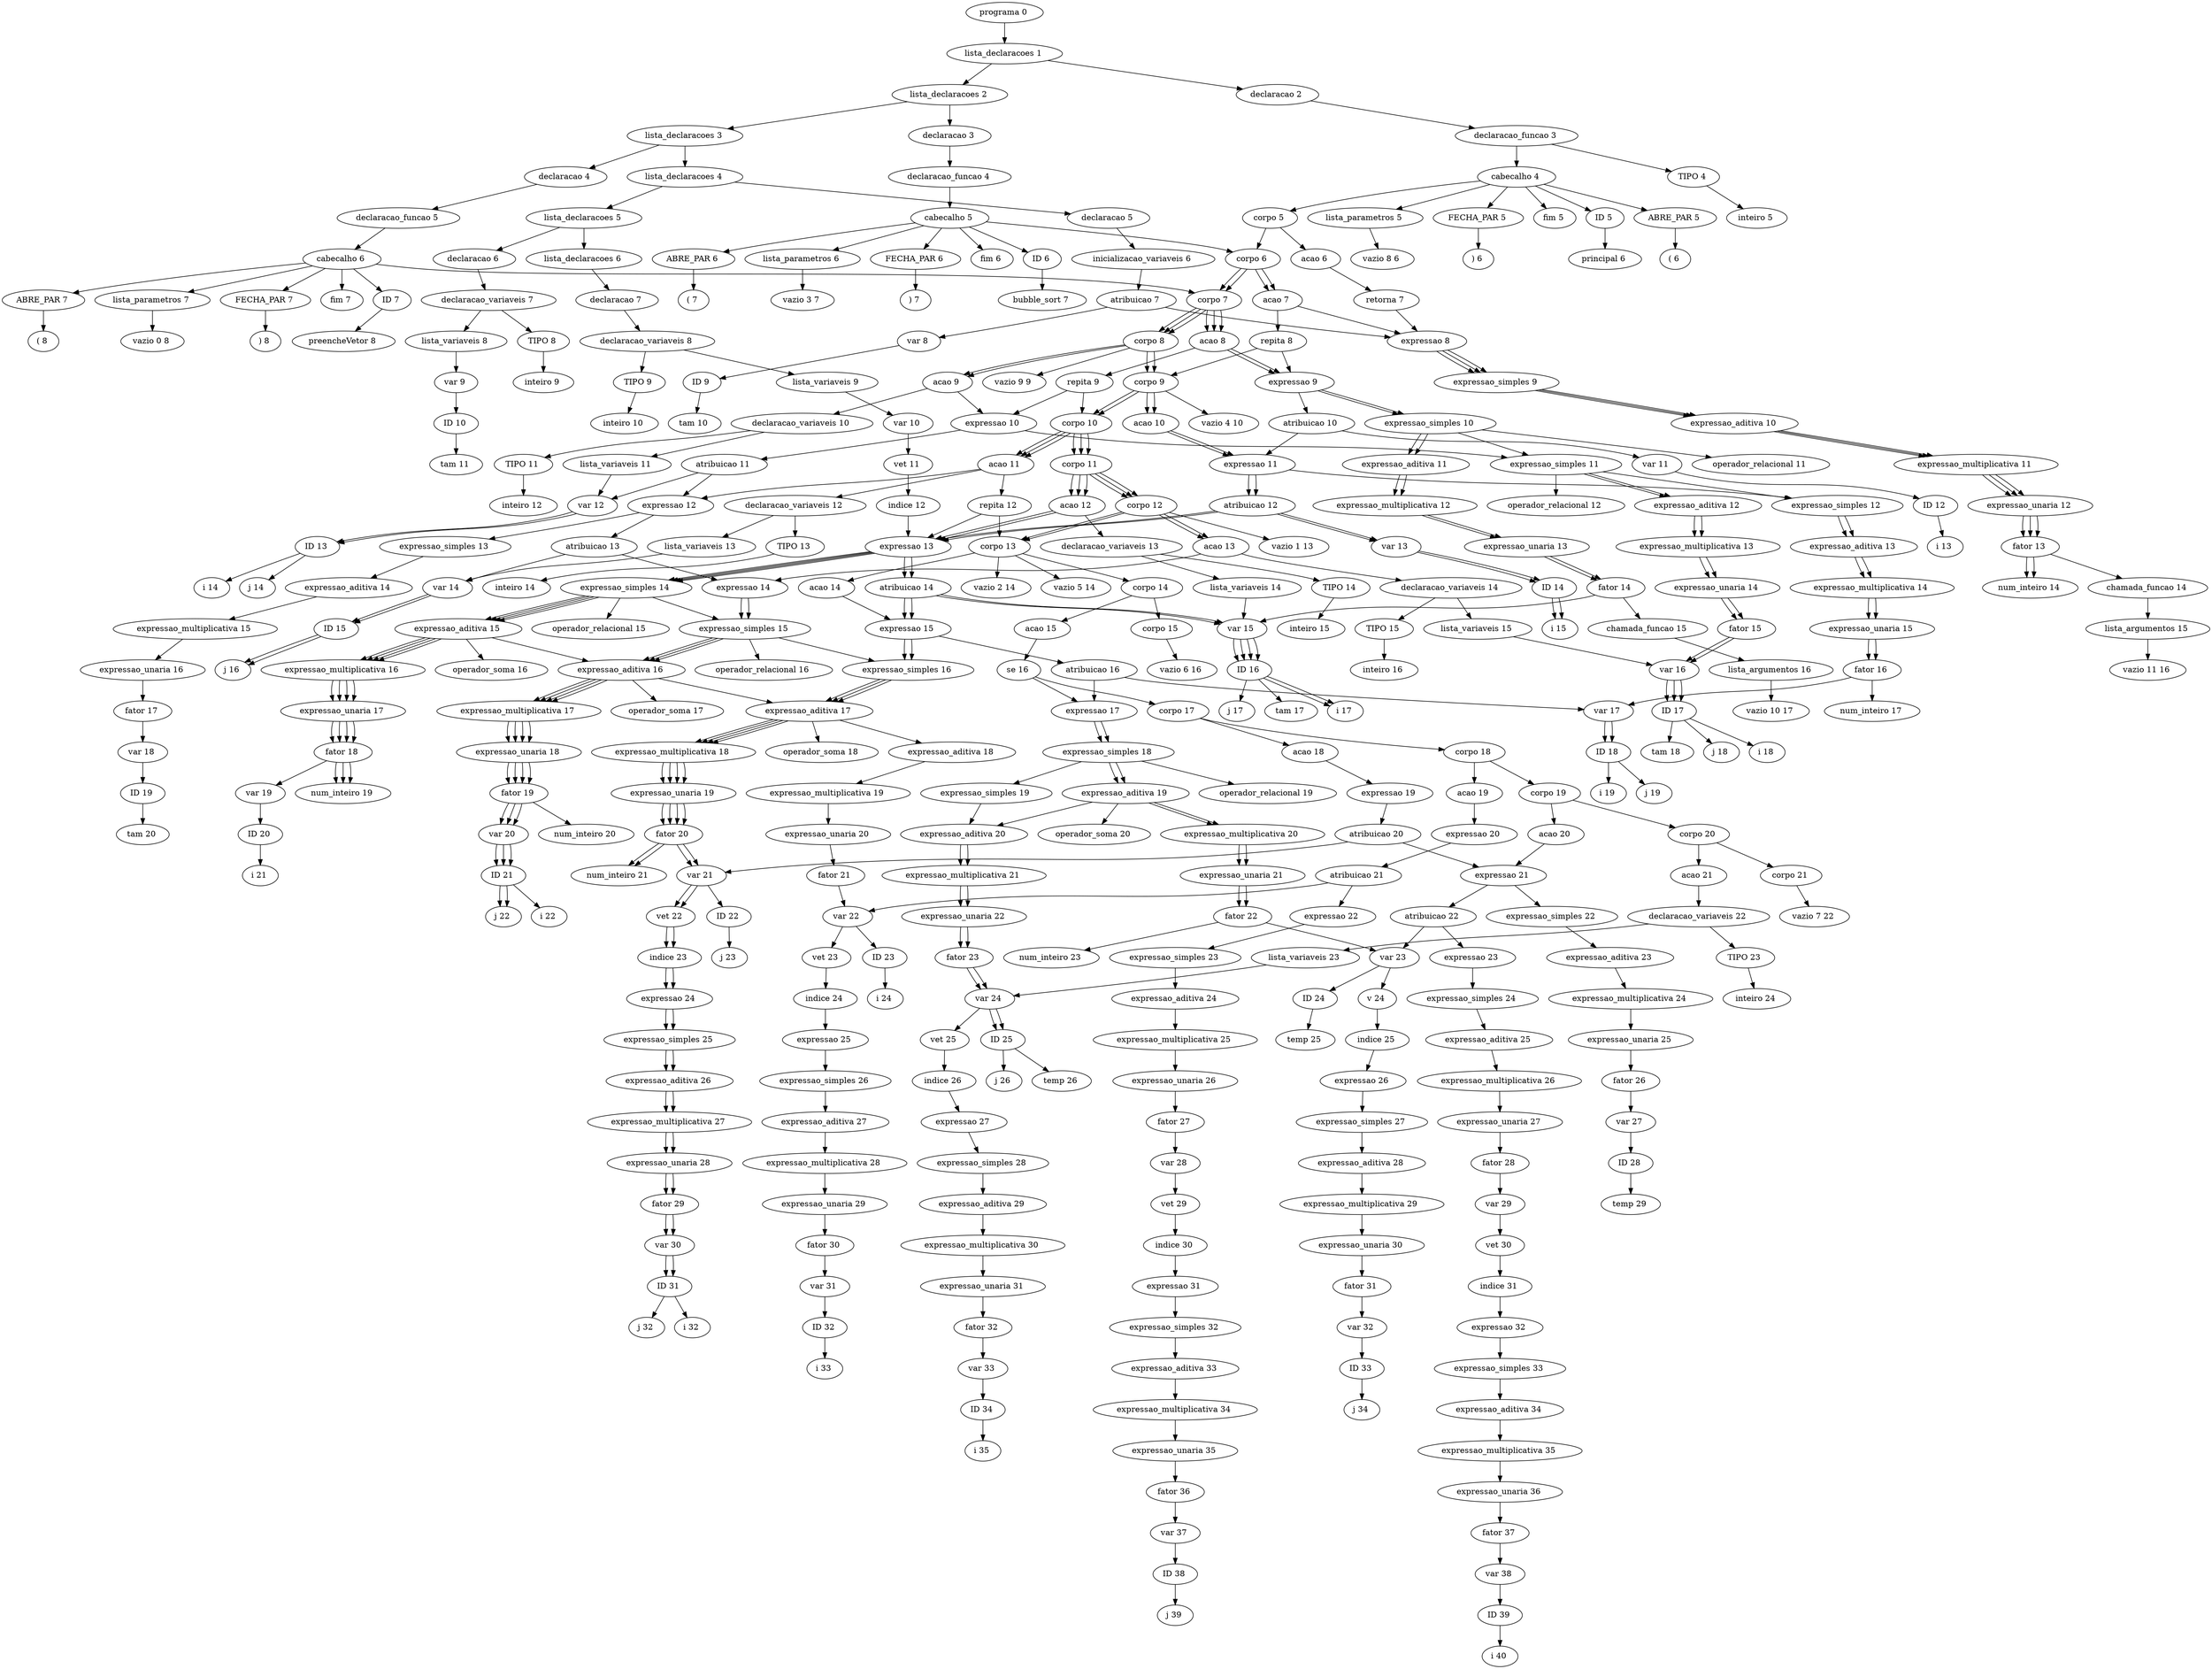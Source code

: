 digraph G {
	"programa 0 " -> "lista_declaracoes 1 "
	"lista_declaracoes 1 " -> "lista_declaracoes 2 "
	"lista_declaracoes 2 " -> "lista_declaracoes 3 "
	"lista_declaracoes 3 " -> "lista_declaracoes 4 "
	"lista_declaracoes 4 " -> "lista_declaracoes 5 "
	"lista_declaracoes 5 " -> "lista_declaracoes 6 "
	"lista_declaracoes 6 " -> "declaracao 7 "
	"declaracao 7 " -> "declaracao_variaveis 8 "
	"declaracao_variaveis 8 " -> "TIPO 9 "
	"TIPO 9 " -> "inteiro 10 "
	"declaracao_variaveis 8 " -> "lista_variaveis 9 "
	"lista_variaveis 9 " -> "var 10 "
	"var 10 " -> "vet 11 "
	"vet 11 " -> "indice 12 "
	"indice 12 " -> "expressao 13 "
	"expressao 13 " -> "expressao_simples 14 "
	"expressao_simples 14 " -> "expressao_aditiva 15 "
	"expressao_aditiva 15 " -> "expressao_multiplicativa 16 "
	"expressao_multiplicativa 16 " -> "expressao_unaria 17 "
	"expressao_unaria 17 " -> "fator 18 "
	"fator 18 " -> "num_inteiro 19 "
	"lista_declaracoes 5 " -> "declaracao 6 "
	"declaracao 6 " -> "declaracao_variaveis 7 "
	"declaracao_variaveis 7 " -> "TIPO 8 "
	"TIPO 8 " -> "inteiro 9 "
	"declaracao_variaveis 7 " -> "lista_variaveis 8 "
	"lista_variaveis 8 " -> "var 9 "
	"var 9 " -> "ID 10 "
	"ID 10 " -> "tam 11 "
	"lista_declaracoes 4 " -> "declaracao 5 "
	"declaracao 5 " -> "inicializacao_variaveis 6 "
	"inicializacao_variaveis 6 " -> "atribuicao 7 "
	"atribuicao 7 " -> "var 8 "
	"var 8 " -> "ID 9 "
	"ID 9 " -> "tam 10 "
	"atribuicao 7 " -> "expressao 8 "
	"expressao 8 " -> "expressao_simples 9 "
	"expressao_simples 9 " -> "expressao_aditiva 10 "
	"expressao_aditiva 10 " -> "expressao_multiplicativa 11 "
	"expressao_multiplicativa 11 " -> "expressao_unaria 12 "
	"expressao_unaria 12 " -> "fator 13 "
	"fator 13 " -> "num_inteiro 14 "
	"lista_declaracoes 3 " -> "declaracao 4 "
	"declaracao 4 " -> "declaracao_funcao 5 "
	"declaracao_funcao 5 " -> "cabecalho 6 "
	"cabecalho 6 " -> "ID 7 "
	"ID 7 " -> "preencheVetor 8 "
	"cabecalho 6 " -> "ABRE_PAR 7 "
	"ABRE_PAR 7 " -> "( 8 "
	"cabecalho 6 " -> "lista_parametros 7 "
	"lista_parametros 7 " -> "vazio 0 8 "
	"cabecalho 6 " -> "FECHA_PAR 7 "
	"FECHA_PAR 7 " -> ") 8 "
	"cabecalho 6 " -> "corpo 7 "
	"corpo 7 " -> "corpo 8 "
	"corpo 8 " -> "corpo 9 "
	"corpo 9 " -> "corpo 10 "
	"corpo 10 " -> "corpo 11 "
	"corpo 11 " -> "corpo 12 "
	"corpo 12 " -> "vazio 1 13 "
	"corpo 11 " -> "acao 12 "
	"acao 12 " -> "declaracao_variaveis 13 "
	"declaracao_variaveis 13 " -> "TIPO 14 "
	"TIPO 14 " -> "inteiro 15 "
	"declaracao_variaveis 13 " -> "lista_variaveis 14 "
	"lista_variaveis 14 " -> "var 15 "
	"var 15 " -> "ID 16 "
	"ID 16 " -> "i 17 "
	"corpo 10 " -> "acao 11 "
	"acao 11 " -> "declaracao_variaveis 12 "
	"declaracao_variaveis 12 " -> "TIPO 13 "
	"TIPO 13 " -> "inteiro 14 "
	"declaracao_variaveis 12 " -> "lista_variaveis 13 "
	"lista_variaveis 13 " -> "var 14 "
	"var 14 " -> "ID 15 "
	"ID 15 " -> "j 16 "
	"corpo 9 " -> "acao 10 "
	"acao 10 " -> "expressao 11 "
	"expressao 11 " -> "atribuicao 12 "
	"atribuicao 12 " -> "var 13 "
	"var 13 " -> "ID 14 "
	"ID 14 " -> "i 15 "
	"atribuicao 12 " -> "expressao 13 "
	"expressao 13 " -> "expressao_simples 14 "
	"expressao_simples 14 " -> "expressao_aditiva 15 "
	"expressao_aditiva 15 " -> "expressao_multiplicativa 16 "
	"expressao_multiplicativa 16 " -> "expressao_unaria 17 "
	"expressao_unaria 17 " -> "fator 18 "
	"fator 18 " -> "num_inteiro 19 "
	"corpo 8 " -> "acao 9 "
	"acao 9 " -> "expressao 10 "
	"expressao 10 " -> "atribuicao 11 "
	"atribuicao 11 " -> "var 12 "
	"var 12 " -> "ID 13 "
	"ID 13 " -> "j 14 "
	"atribuicao 11 " -> "expressao 12 "
	"expressao 12 " -> "expressao_simples 13 "
	"expressao_simples 13 " -> "expressao_aditiva 14 "
	"expressao_aditiva 14 " -> "expressao_multiplicativa 15 "
	"expressao_multiplicativa 15 " -> "expressao_unaria 16 "
	"expressao_unaria 16 " -> "fator 17 "
	"fator 17 " -> "var 18 "
	"var 18 " -> "ID 19 "
	"ID 19 " -> "tam 20 "
	"corpo 7 " -> "acao 8 "
	"acao 8 " -> "repita 9 "
	"repita 9 " -> "corpo 10 "
	"corpo 10 " -> "corpo 11 "
	"corpo 11 " -> "corpo 12 "
	"corpo 12 " -> "corpo 13 "
	"corpo 13 " -> "vazio 2 14 "
	"corpo 12 " -> "acao 13 "
	"acao 13 " -> "expressao 14 "
	"expressao 14 " -> "expressao_simples 15 "
	"expressao_simples 15 " -> "expressao_simples 16 "
	"expressao_simples 16 " -> "expressao_aditiva 17 "
	"expressao_aditiva 17 " -> "expressao_multiplicativa 18 "
	"expressao_multiplicativa 18 " -> "expressao_unaria 19 "
	"expressao_unaria 19 " -> "fator 20 "
	"fator 20 " -> "var 21 "
	"var 21 " -> "vet 22 "
	"vet 22 " -> "indice 23 "
	"indice 23 " -> "expressao 24 "
	"expressao 24 " -> "expressao_simples 25 "
	"expressao_simples 25 " -> "expressao_aditiva 26 "
	"expressao_aditiva 26 " -> "expressao_multiplicativa 27 "
	"expressao_multiplicativa 27 " -> "expressao_unaria 28 "
	"expressao_unaria 28 " -> "fator 29 "
	"fator 29 " -> "var 30 "
	"var 30 " -> "ID 31 "
	"ID 31 " -> "i 32 "
	"expressao_simples 15 " -> "operador_relacional 16 "
	"expressao_simples 15 " -> "expressao_aditiva 16 "
	"expressao_aditiva 16 " -> "expressao_multiplicativa 17 "
	"expressao_multiplicativa 17 " -> "expressao_unaria 18 "
	"expressao_unaria 18 " -> "fator 19 "
	"fator 19 " -> "var 20 "
	"var 20 " -> "ID 21 "
	"ID 21 " -> "j 22 "
	"corpo 11 " -> "acao 12 "
	"acao 12 " -> "expressao 13 "
	"expressao 13 " -> "atribuicao 14 "
	"atribuicao 14 " -> "var 15 "
	"var 15 " -> "ID 16 "
	"ID 16 " -> "i 17 "
	"atribuicao 14 " -> "expressao 15 "
	"expressao 15 " -> "expressao_simples 16 "
	"expressao_simples 16 " -> "expressao_aditiva 17 "
	"expressao_aditiva 17 " -> "expressao_aditiva 18 "
	"expressao_aditiva 18 " -> "expressao_multiplicativa 19 "
	"expressao_multiplicativa 19 " -> "expressao_unaria 20 "
	"expressao_unaria 20 " -> "fator 21 "
	"fator 21 " -> "var 22 "
	"var 22 " -> "ID 23 "
	"ID 23 " -> "i 24 "
	"expressao_aditiva 17 " -> "operador_soma 18 "
	"expressao_aditiva 17 " -> "expressao_multiplicativa 18 "
	"expressao_multiplicativa 18 " -> "expressao_unaria 19 "
	"expressao_unaria 19 " -> "fator 20 "
	"fator 20 " -> "num_inteiro 21 "
	"corpo 10 " -> "acao 11 "
	"acao 11 " -> "expressao 12 "
	"expressao 12 " -> "atribuicao 13 "
	"atribuicao 13 " -> "var 14 "
	"var 14 " -> "ID 15 "
	"ID 15 " -> "j 16 "
	"atribuicao 13 " -> "expressao 14 "
	"expressao 14 " -> "expressao_simples 15 "
	"expressao_simples 15 " -> "expressao_aditiva 16 "
	"expressao_aditiva 16 " -> "expressao_aditiva 17 "
	"expressao_aditiva 17 " -> "expressao_multiplicativa 18 "
	"expressao_multiplicativa 18 " -> "expressao_unaria 19 "
	"expressao_unaria 19 " -> "fator 20 "
	"fator 20 " -> "var 21 "
	"var 21 " -> "ID 22 "
	"ID 22 " -> "j 23 "
	"expressao_aditiva 16 " -> "operador_soma 17 "
	"expressao_aditiva 16 " -> "expressao_multiplicativa 17 "
	"expressao_multiplicativa 17 " -> "expressao_unaria 18 "
	"expressao_unaria 18 " -> "fator 19 "
	"fator 19 " -> "num_inteiro 20 "
	"repita 9 " -> "expressao 10 "
	"expressao 10 " -> "expressao_simples 11 "
	"expressao_simples 11 " -> "expressao_simples 12 "
	"expressao_simples 12 " -> "expressao_aditiva 13 "
	"expressao_aditiva 13 " -> "expressao_multiplicativa 14 "
	"expressao_multiplicativa 14 " -> "expressao_unaria 15 "
	"expressao_unaria 15 " -> "fator 16 "
	"fator 16 " -> "var 17 "
	"var 17 " -> "ID 18 "
	"ID 18 " -> "i 19 "
	"expressao_simples 11 " -> "operador_relacional 12 "
	"expressao_simples 11 " -> "expressao_aditiva 12 "
	"expressao_aditiva 12 " -> "expressao_multiplicativa 13 "
	"expressao_multiplicativa 13 " -> "expressao_unaria 14 "
	"expressao_unaria 14 " -> "fator 15 "
	"fator 15 " -> "var 16 "
	"var 16 " -> "ID 17 "
	"ID 17 " -> "tam 18 "
	"cabecalho 6 " -> "fim 7 "
	"lista_declaracoes 2 " -> "declaracao 3 "
	"declaracao 3 " -> "declaracao_funcao 4 "
	"declaracao_funcao 4 " -> "cabecalho 5 "
	"cabecalho 5 " -> "ID 6 "
	"ID 6 " -> "bubble_sort 7 "
	"cabecalho 5 " -> "ABRE_PAR 6 "
	"ABRE_PAR 6 " -> "( 7 "
	"cabecalho 5 " -> "lista_parametros 6 "
	"lista_parametros 6 " -> "vazio 3 7 "
	"cabecalho 5 " -> "FECHA_PAR 6 "
	"FECHA_PAR 6 " -> ") 7 "
	"cabecalho 5 " -> "corpo 6 "
	"corpo 6 " -> "corpo 7 "
	"corpo 7 " -> "corpo 8 "
	"corpo 8 " -> "corpo 9 "
	"corpo 9 " -> "vazio 4 10 "
	"corpo 8 " -> "acao 9 "
	"acao 9 " -> "declaracao_variaveis 10 "
	"declaracao_variaveis 10 " -> "TIPO 11 "
	"TIPO 11 " -> "inteiro 12 "
	"declaracao_variaveis 10 " -> "lista_variaveis 11 "
	"lista_variaveis 11 " -> "var 12 "
	"var 12 " -> "ID 13 "
	"ID 13 " -> "i 14 "
	"corpo 7 " -> "acao 8 "
	"acao 8 " -> "expressao 9 "
	"expressao 9 " -> "atribuicao 10 "
	"atribuicao 10 " -> "var 11 "
	"var 11 " -> "ID 12 "
	"ID 12 " -> "i 13 "
	"atribuicao 10 " -> "expressao 11 "
	"expressao 11 " -> "expressao_simples 12 "
	"expressao_simples 12 " -> "expressao_aditiva 13 "
	"expressao_aditiva 13 " -> "expressao_multiplicativa 14 "
	"expressao_multiplicativa 14 " -> "expressao_unaria 15 "
	"expressao_unaria 15 " -> "fator 16 "
	"fator 16 " -> "num_inteiro 17 "
	"corpo 6 " -> "acao 7 "
	"acao 7 " -> "repita 8 "
	"repita 8 " -> "corpo 9 "
	"corpo 9 " -> "corpo 10 "
	"corpo 10 " -> "corpo 11 "
	"corpo 11 " -> "corpo 12 "
	"corpo 12 " -> "corpo 13 "
	"corpo 13 " -> "vazio 5 14 "
	"corpo 12 " -> "acao 13 "
	"acao 13 " -> "declaracao_variaveis 14 "
	"declaracao_variaveis 14 " -> "TIPO 15 "
	"TIPO 15 " -> "inteiro 16 "
	"declaracao_variaveis 14 " -> "lista_variaveis 15 "
	"lista_variaveis 15 " -> "var 16 "
	"var 16 " -> "ID 17 "
	"ID 17 " -> "j 18 "
	"corpo 11 " -> "acao 12 "
	"acao 12 " -> "expressao 13 "
	"expressao 13 " -> "atribuicao 14 "
	"atribuicao 14 " -> "var 15 "
	"var 15 " -> "ID 16 "
	"ID 16 " -> "j 17 "
	"atribuicao 14 " -> "expressao 15 "
	"expressao 15 " -> "expressao_simples 16 "
	"expressao_simples 16 " -> "expressao_aditiva 17 "
	"expressao_aditiva 17 " -> "expressao_multiplicativa 18 "
	"expressao_multiplicativa 18 " -> "expressao_unaria 19 "
	"expressao_unaria 19 " -> "fator 20 "
	"fator 20 " -> "num_inteiro 21 "
	"corpo 10 " -> "acao 11 "
	"acao 11 " -> "repita 12 "
	"repita 12 " -> "corpo 13 "
	"corpo 13 " -> "corpo 14 "
	"corpo 14 " -> "corpo 15 "
	"corpo 15 " -> "vazio 6 16 "
	"corpo 14 " -> "acao 15 "
	"acao 15 " -> "se 16 "
	"se 16 " -> "expressao 17 "
	"expressao 17 " -> "expressao_simples 18 "
	"expressao_simples 18 " -> "expressao_simples 19 "
	"expressao_simples 19 " -> "expressao_aditiva 20 "
	"expressao_aditiva 20 " -> "expressao_multiplicativa 21 "
	"expressao_multiplicativa 21 " -> "expressao_unaria 22 "
	"expressao_unaria 22 " -> "fator 23 "
	"fator 23 " -> "var 24 "
	"var 24 " -> "vet 25 "
	"vet 25 " -> "indice 26 "
	"indice 26 " -> "expressao 27 "
	"expressao 27 " -> "expressao_simples 28 "
	"expressao_simples 28 " -> "expressao_aditiva 29 "
	"expressao_aditiva 29 " -> "expressao_multiplicativa 30 "
	"expressao_multiplicativa 30 " -> "expressao_unaria 31 "
	"expressao_unaria 31 " -> "fator 32 "
	"fator 32 " -> "var 33 "
	"var 33 " -> "ID 34 "
	"ID 34 " -> "i 35 "
	"expressao_simples 18 " -> "operador_relacional 19 "
	"expressao_simples 18 " -> "expressao_aditiva 19 "
	"expressao_aditiva 19 " -> "expressao_multiplicativa 20 "
	"expressao_multiplicativa 20 " -> "expressao_unaria 21 "
	"expressao_unaria 21 " -> "fator 22 "
	"fator 22 " -> "var 23 "
	"var 23 " -> "v 24 "
	"v 24 " -> "indice 25 "
	"indice 25 " -> "expressao 26 "
	"expressao 26 " -> "expressao_simples 27 "
	"expressao_simples 27 " -> "expressao_aditiva 28 "
	"expressao_aditiva 28 " -> "expressao_multiplicativa 29 "
	"expressao_multiplicativa 29 " -> "expressao_unaria 30 "
	"expressao_unaria 30 " -> "fator 31 "
	"fator 31 " -> "var 32 "
	"var 32 " -> "ID 33 "
	"ID 33 " -> "j 34 "
	"se 16 " -> "corpo 17 "
	"corpo 17 " -> "corpo 18 "
	"corpo 18 " -> "corpo 19 "
	"corpo 19 " -> "corpo 20 "
	"corpo 20 " -> "corpo 21 "
	"corpo 21 " -> "vazio 7 22 "
	"corpo 20 " -> "acao 21 "
	"acao 21 " -> "declaracao_variaveis 22 "
	"declaracao_variaveis 22 " -> "TIPO 23 "
	"TIPO 23 " -> "inteiro 24 "
	"declaracao_variaveis 22 " -> "lista_variaveis 23 "
	"lista_variaveis 23 " -> "var 24 "
	"var 24 " -> "ID 25 "
	"ID 25 " -> "temp 26 "
	"corpo 19 " -> "acao 20 "
	"acao 20 " -> "expressao 21 "
	"expressao 21 " -> "atribuicao 22 "
	"atribuicao 22 " -> "var 23 "
	"var 23 " -> "ID 24 "
	"ID 24 " -> "temp 25 "
	"atribuicao 22 " -> "expressao 23 "
	"expressao 23 " -> "expressao_simples 24 "
	"expressao_simples 24 " -> "expressao_aditiva 25 "
	"expressao_aditiva 25 " -> "expressao_multiplicativa 26 "
	"expressao_multiplicativa 26 " -> "expressao_unaria 27 "
	"expressao_unaria 27 " -> "fator 28 "
	"fator 28 " -> "var 29 "
	"var 29 " -> "vet 30 "
	"vet 30 " -> "indice 31 "
	"indice 31 " -> "expressao 32 "
	"expressao 32 " -> "expressao_simples 33 "
	"expressao_simples 33 " -> "expressao_aditiva 34 "
	"expressao_aditiva 34 " -> "expressao_multiplicativa 35 "
	"expressao_multiplicativa 35 " -> "expressao_unaria 36 "
	"expressao_unaria 36 " -> "fator 37 "
	"fator 37 " -> "var 38 "
	"var 38 " -> "ID 39 "
	"ID 39 " -> "i 40 "
	"corpo 18 " -> "acao 19 "
	"acao 19 " -> "expressao 20 "
	"expressao 20 " -> "atribuicao 21 "
	"atribuicao 21 " -> "var 22 "
	"var 22 " -> "vet 23 "
	"vet 23 " -> "indice 24 "
	"indice 24 " -> "expressao 25 "
	"expressao 25 " -> "expressao_simples 26 "
	"expressao_simples 26 " -> "expressao_aditiva 27 "
	"expressao_aditiva 27 " -> "expressao_multiplicativa 28 "
	"expressao_multiplicativa 28 " -> "expressao_unaria 29 "
	"expressao_unaria 29 " -> "fator 30 "
	"fator 30 " -> "var 31 "
	"var 31 " -> "ID 32 "
	"ID 32 " -> "i 33 "
	"atribuicao 21 " -> "expressao 22 "
	"expressao 22 " -> "expressao_simples 23 "
	"expressao_simples 23 " -> "expressao_aditiva 24 "
	"expressao_aditiva 24 " -> "expressao_multiplicativa 25 "
	"expressao_multiplicativa 25 " -> "expressao_unaria 26 "
	"expressao_unaria 26 " -> "fator 27 "
	"fator 27 " -> "var 28 "
	"var 28 " -> "vet 29 "
	"vet 29 " -> "indice 30 "
	"indice 30 " -> "expressao 31 "
	"expressao 31 " -> "expressao_simples 32 "
	"expressao_simples 32 " -> "expressao_aditiva 33 "
	"expressao_aditiva 33 " -> "expressao_multiplicativa 34 "
	"expressao_multiplicativa 34 " -> "expressao_unaria 35 "
	"expressao_unaria 35 " -> "fator 36 "
	"fator 36 " -> "var 37 "
	"var 37 " -> "ID 38 "
	"ID 38 " -> "j 39 "
	"corpo 17 " -> "acao 18 "
	"acao 18 " -> "expressao 19 "
	"expressao 19 " -> "atribuicao 20 "
	"atribuicao 20 " -> "var 21 "
	"var 21 " -> "vet 22 "
	"vet 22 " -> "indice 23 "
	"indice 23 " -> "expressao 24 "
	"expressao 24 " -> "expressao_simples 25 "
	"expressao_simples 25 " -> "expressao_aditiva 26 "
	"expressao_aditiva 26 " -> "expressao_multiplicativa 27 "
	"expressao_multiplicativa 27 " -> "expressao_unaria 28 "
	"expressao_unaria 28 " -> "fator 29 "
	"fator 29 " -> "var 30 "
	"var 30 " -> "ID 31 "
	"ID 31 " -> "j 32 "
	"atribuicao 20 " -> "expressao 21 "
	"expressao 21 " -> "expressao_simples 22 "
	"expressao_simples 22 " -> "expressao_aditiva 23 "
	"expressao_aditiva 23 " -> "expressao_multiplicativa 24 "
	"expressao_multiplicativa 24 " -> "expressao_unaria 25 "
	"expressao_unaria 25 " -> "fator 26 "
	"fator 26 " -> "var 27 "
	"var 27 " -> "ID 28 "
	"ID 28 " -> "temp 29 "
	"corpo 13 " -> "acao 14 "
	"acao 14 " -> "expressao 15 "
	"expressao 15 " -> "atribuicao 16 "
	"atribuicao 16 " -> "var 17 "
	"var 17 " -> "ID 18 "
	"ID 18 " -> "j 19 "
	"atribuicao 16 " -> "expressao 17 "
	"expressao 17 " -> "expressao_simples 18 "
	"expressao_simples 18 " -> "expressao_aditiva 19 "
	"expressao_aditiva 19 " -> "expressao_aditiva 20 "
	"expressao_aditiva 20 " -> "expressao_multiplicativa 21 "
	"expressao_multiplicativa 21 " -> "expressao_unaria 22 "
	"expressao_unaria 22 " -> "fator 23 "
	"fator 23 " -> "var 24 "
	"var 24 " -> "ID 25 "
	"ID 25 " -> "j 26 "
	"expressao_aditiva 19 " -> "operador_soma 20 "
	"expressao_aditiva 19 " -> "expressao_multiplicativa 20 "
	"expressao_multiplicativa 20 " -> "expressao_unaria 21 "
	"expressao_unaria 21 " -> "fator 22 "
	"fator 22 " -> "num_inteiro 23 "
	"repita 12 " -> "expressao 13 "
	"expressao 13 " -> "expressao_simples 14 "
	"expressao_simples 14 " -> "expressao_simples 15 "
	"expressao_simples 15 " -> "expressao_aditiva 16 "
	"expressao_aditiva 16 " -> "expressao_multiplicativa 17 "
	"expressao_multiplicativa 17 " -> "expressao_unaria 18 "
	"expressao_unaria 18 " -> "fator 19 "
	"fator 19 " -> "var 20 "
	"var 20 " -> "ID 21 "
	"ID 21 " -> "j 22 "
	"expressao_simples 14 " -> "operador_relacional 15 "
	"expressao_simples 14 " -> "expressao_aditiva 15 "
	"expressao_aditiva 15 " -> "expressao_multiplicativa 16 "
	"expressao_multiplicativa 16 " -> "expressao_unaria 17 "
	"expressao_unaria 17 " -> "fator 18 "
	"fator 18 " -> "var 19 "
	"var 19 " -> "ID 20 "
	"ID 20 " -> "i 21 "
	"corpo 9 " -> "acao 10 "
	"acao 10 " -> "expressao 11 "
	"expressao 11 " -> "atribuicao 12 "
	"atribuicao 12 " -> "var 13 "
	"var 13 " -> "ID 14 "
	"ID 14 " -> "i 15 "
	"atribuicao 12 " -> "expressao 13 "
	"expressao 13 " -> "expressao_simples 14 "
	"expressao_simples 14 " -> "expressao_aditiva 15 "
	"expressao_aditiva 15 " -> "expressao_aditiva 16 "
	"expressao_aditiva 16 " -> "expressao_multiplicativa 17 "
	"expressao_multiplicativa 17 " -> "expressao_unaria 18 "
	"expressao_unaria 18 " -> "fator 19 "
	"fator 19 " -> "var 20 "
	"var 20 " -> "ID 21 "
	"ID 21 " -> "i 22 "
	"expressao_aditiva 15 " -> "operador_soma 16 "
	"expressao_aditiva 15 " -> "expressao_multiplicativa 16 "
	"expressao_multiplicativa 16 " -> "expressao_unaria 17 "
	"expressao_unaria 17 " -> "fator 18 "
	"fator 18 " -> "num_inteiro 19 "
	"repita 8 " -> "expressao 9 "
	"expressao 9 " -> "expressao_simples 10 "
	"expressao_simples 10 " -> "expressao_simples 11 "
	"expressao_simples 11 " -> "expressao_aditiva 12 "
	"expressao_aditiva 12 " -> "expressao_multiplicativa 13 "
	"expressao_multiplicativa 13 " -> "expressao_unaria 14 "
	"expressao_unaria 14 " -> "fator 15 "
	"fator 15 " -> "var 16 "
	"var 16 " -> "ID 17 "
	"ID 17 " -> "i 18 "
	"expressao_simples 10 " -> "operador_relacional 11 "
	"expressao_simples 10 " -> "expressao_aditiva 11 "
	"expressao_aditiva 11 " -> "expressao_multiplicativa 12 "
	"expressao_multiplicativa 12 " -> "expressao_unaria 13 "
	"expressao_unaria 13 " -> "fator 14 "
	"fator 14 " -> "var 15 "
	"var 15 " -> "ID 16 "
	"ID 16 " -> "tam 17 "
	"cabecalho 5 " -> "fim 6 "
	"lista_declaracoes 1 " -> "declaracao 2 "
	"declaracao 2 " -> "declaracao_funcao 3 "
	"declaracao_funcao 3 " -> "TIPO 4 "
	"TIPO 4 " -> "inteiro 5 "
	"declaracao_funcao 3 " -> "cabecalho 4 "
	"cabecalho 4 " -> "ID 5 "
	"ID 5 " -> "principal 6 "
	"cabecalho 4 " -> "ABRE_PAR 5 "
	"ABRE_PAR 5 " -> "( 6 "
	"cabecalho 4 " -> "lista_parametros 5 "
	"lista_parametros 5 " -> "vazio 8 6 "
	"cabecalho 4 " -> "FECHA_PAR 5 "
	"FECHA_PAR 5 " -> ") 6 "
	"cabecalho 4 " -> "corpo 5 "
	"corpo 5 " -> "corpo 6 "
	"corpo 6 " -> "corpo 7 "
	"corpo 7 " -> "corpo 8 "
	"corpo 8 " -> "vazio 9 9 "
	"corpo 7 " -> "acao 8 "
	"acao 8 " -> "expressao 9 "
	"expressao 9 " -> "expressao_simples 10 "
	"expressao_simples 10 " -> "expressao_aditiva 11 "
	"expressao_aditiva 11 " -> "expressao_multiplicativa 12 "
	"expressao_multiplicativa 12 " -> "expressao_unaria 13 "
	"expressao_unaria 13 " -> "fator 14 "
	"fator 14 " -> "chamada_funcao 15 "
	"chamada_funcao 15 " -> "lista_argumentos 16 "
	"lista_argumentos 16 " -> "vazio 10 17 "
	"corpo 6 " -> "acao 7 "
	"acao 7 " -> "expressao 8 "
	"expressao 8 " -> "expressao_simples 9 "
	"expressao_simples 9 " -> "expressao_aditiva 10 "
	"expressao_aditiva 10 " -> "expressao_multiplicativa 11 "
	"expressao_multiplicativa 11 " -> "expressao_unaria 12 "
	"expressao_unaria 12 " -> "fator 13 "
	"fator 13 " -> "chamada_funcao 14 "
	"chamada_funcao 14 " -> "lista_argumentos 15 "
	"lista_argumentos 15 " -> "vazio 11 16 "
	"corpo 5 " -> "acao 6 "
	"acao 6 " -> "retorna 7 "
	"retorna 7 " -> "expressao 8 "
	"expressao 8 " -> "expressao_simples 9 "
	"expressao_simples 9 " -> "expressao_aditiva 10 "
	"expressao_aditiva 10 " -> "expressao_multiplicativa 11 "
	"expressao_multiplicativa 11 " -> "expressao_unaria 12 "
	"expressao_unaria 12 " -> "fator 13 "
	"fator 13 " -> "num_inteiro 14 "
	"cabecalho 4 " -> "fim 5 "
}
